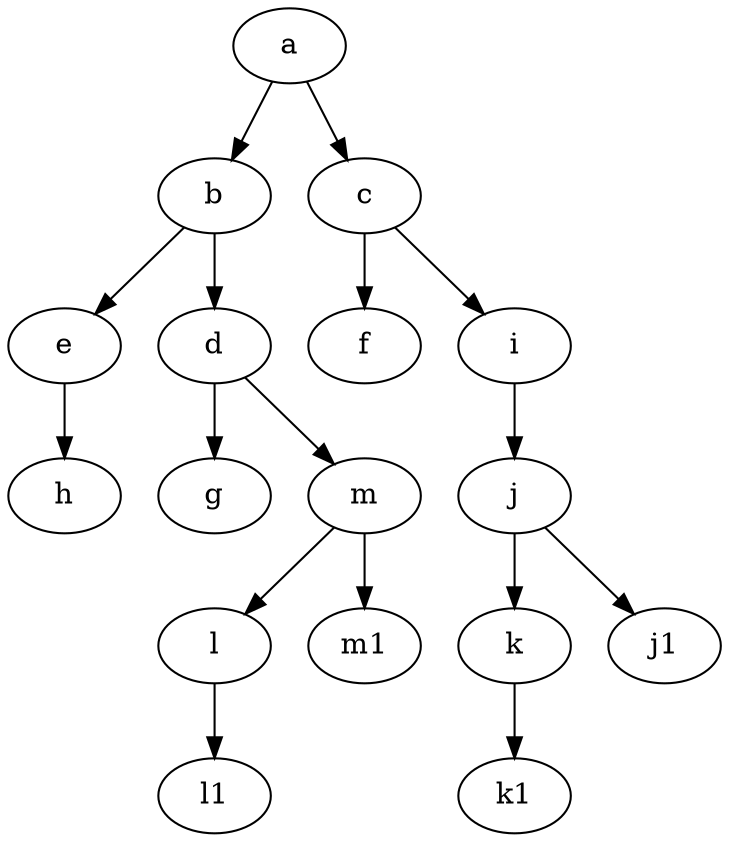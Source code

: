 digraph  model{
a->b
b->e
e->h
b->d
d->g
d->m
m->l
a->c
c->f
c->i
i->j
j->k
m->m1
l->l1
j->j1
k->k1 
}